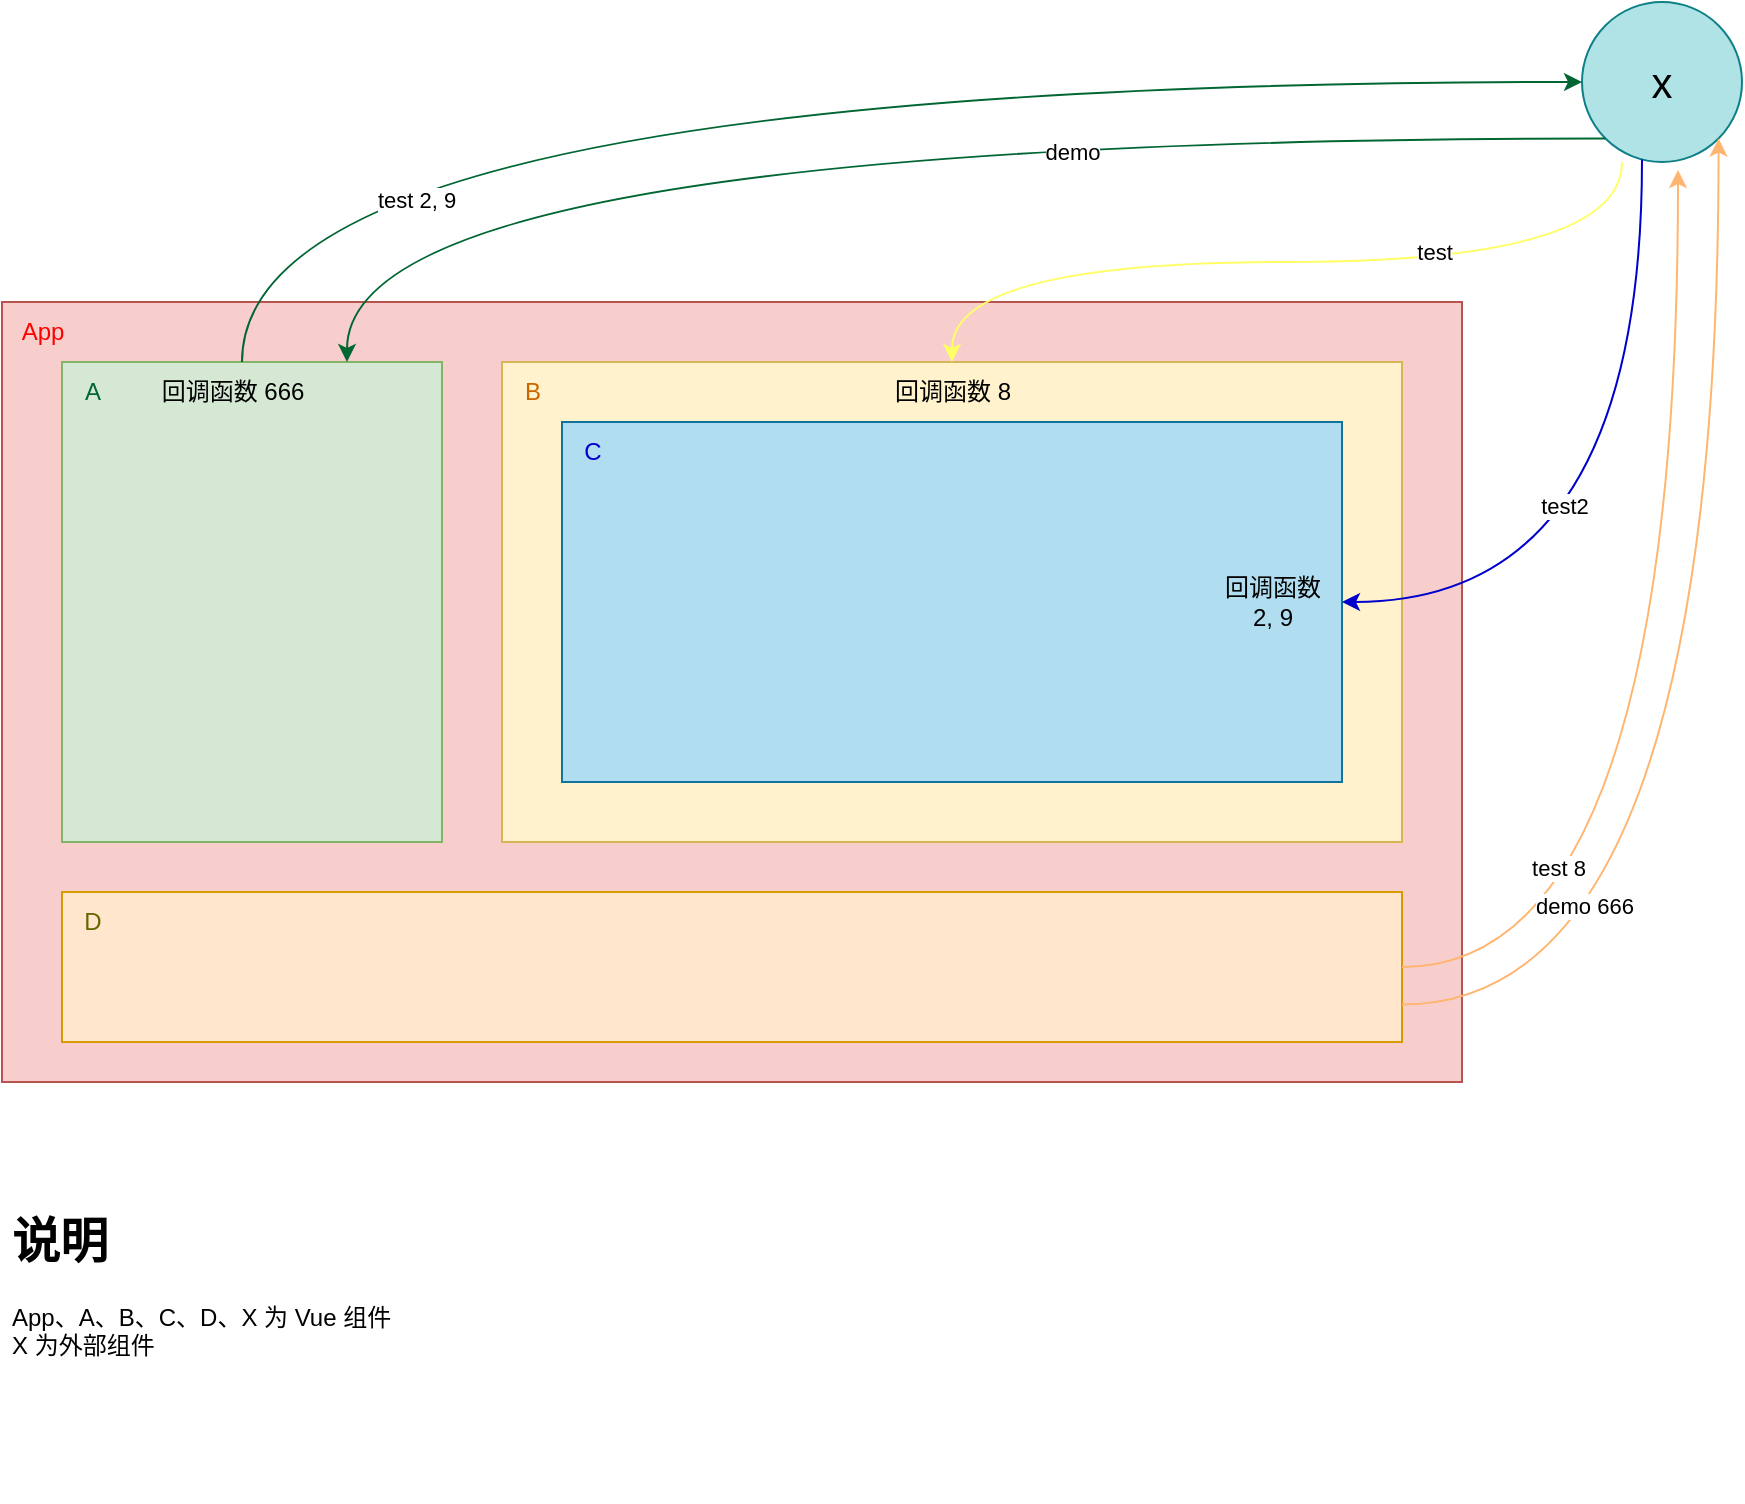 <mxfile version="21.1.2" type="github">
  <diagram name="第 1 页" id="2UtZdCx69uSux1C0_EUT">
    <mxGraphModel dx="1377" dy="788" grid="1" gridSize="10" guides="1" tooltips="1" connect="1" arrows="1" fold="1" page="1" pageScale="1" pageWidth="827" pageHeight="1169" math="0" shadow="0">
      <root>
        <mxCell id="0" />
        <mxCell id="1" parent="0" />
        <mxCell id="YVxBlMprubmVRSB1i5pX-9" value="&lt;font style=&quot;font-size: 21px;&quot;&gt;x&lt;/font&gt;" style="ellipse;whiteSpace=wrap;html=1;aspect=fixed;fillColor=#b0e3e6;strokeColor=#0e8088;" vertex="1" parent="1">
          <mxGeometry x="930" y="130" width="80" height="80" as="geometry" />
        </mxCell>
        <mxCell id="YVxBlMprubmVRSB1i5pX-12" value="" style="group" vertex="1" connectable="0" parent="1">
          <mxGeometry x="140" y="280" width="730" height="390" as="geometry" />
        </mxCell>
        <mxCell id="YVxBlMprubmVRSB1i5pX-1" value="" style="whiteSpace=wrap;html=1;fillColor=#f8cecc;strokeColor=#b85450;" vertex="1" parent="YVxBlMprubmVRSB1i5pX-12">
          <mxGeometry width="730" height="390" as="geometry" />
        </mxCell>
        <mxCell id="YVxBlMprubmVRSB1i5pX-2" value="&lt;font color=&quot;#ff0000&quot;&gt;App&lt;/font&gt;" style="text;html=1;align=center;verticalAlign=middle;resizable=0;points=[];autosize=1;strokeColor=none;fillColor=none;" vertex="1" parent="YVxBlMprubmVRSB1i5pX-12">
          <mxGeometry width="40" height="30" as="geometry" />
        </mxCell>
        <mxCell id="YVxBlMprubmVRSB1i5pX-3" value="" style="whiteSpace=wrap;html=1;fillColor=#d5e8d4;strokeColor=#82b366;" vertex="1" parent="YVxBlMprubmVRSB1i5pX-12">
          <mxGeometry x="30" y="30" width="190" height="240" as="geometry" />
        </mxCell>
        <mxCell id="YVxBlMprubmVRSB1i5pX-4" value="" style="whiteSpace=wrap;html=1;fillColor=#fff2cc;strokeColor=#d6b656;" vertex="1" parent="YVxBlMprubmVRSB1i5pX-12">
          <mxGeometry x="250" y="30" width="450" height="240" as="geometry" />
        </mxCell>
        <mxCell id="YVxBlMprubmVRSB1i5pX-5" value="&lt;font color=&quot;#006633&quot;&gt;A&lt;/font&gt;" style="text;html=1;align=center;verticalAlign=middle;resizable=0;points=[];autosize=1;strokeColor=none;fillColor=none;" vertex="1" parent="YVxBlMprubmVRSB1i5pX-12">
          <mxGeometry x="30" y="30" width="30" height="30" as="geometry" />
        </mxCell>
        <mxCell id="YVxBlMprubmVRSB1i5pX-6" value="&lt;font color=&quot;#cc6600&quot;&gt;B&lt;/font&gt;" style="text;html=1;align=center;verticalAlign=middle;resizable=0;points=[];autosize=1;strokeColor=none;fillColor=none;" vertex="1" parent="YVxBlMprubmVRSB1i5pX-12">
          <mxGeometry x="250" y="30" width="30" height="30" as="geometry" />
        </mxCell>
        <mxCell id="YVxBlMprubmVRSB1i5pX-7" value="" style="whiteSpace=wrap;html=1;fillColor=#ffe6cc;strokeColor=#d79b00;" vertex="1" parent="YVxBlMprubmVRSB1i5pX-12">
          <mxGeometry x="30" y="295" width="670" height="75" as="geometry" />
        </mxCell>
        <mxCell id="YVxBlMprubmVRSB1i5pX-8" value="&lt;font color=&quot;#666600&quot;&gt;D&lt;/font&gt;" style="text;html=1;align=center;verticalAlign=middle;resizable=0;points=[];autosize=1;strokeColor=none;fillColor=none;" vertex="1" parent="YVxBlMprubmVRSB1i5pX-12">
          <mxGeometry x="30" y="295" width="30" height="30" as="geometry" />
        </mxCell>
        <mxCell id="YVxBlMprubmVRSB1i5pX-10" value="" style="whiteSpace=wrap;html=1;fillColor=#b1ddf0;strokeColor=#10739e;" vertex="1" parent="YVxBlMprubmVRSB1i5pX-12">
          <mxGeometry x="280" y="60" width="390" height="180" as="geometry" />
        </mxCell>
        <mxCell id="YVxBlMprubmVRSB1i5pX-11" value="&lt;font color=&quot;#0000cc&quot;&gt;C&lt;/font&gt;" style="text;html=1;align=center;verticalAlign=middle;resizable=0;points=[];autosize=1;strokeColor=none;fillColor=none;" vertex="1" parent="YVxBlMprubmVRSB1i5pX-12">
          <mxGeometry x="280" y="60" width="30" height="30" as="geometry" />
        </mxCell>
        <mxCell id="YVxBlMprubmVRSB1i5pX-21" value="回调函数 666" style="text;html=1;align=center;verticalAlign=middle;resizable=0;points=[];autosize=1;strokeColor=none;fillColor=none;" vertex="1" parent="YVxBlMprubmVRSB1i5pX-12">
          <mxGeometry x="70" y="30" width="90" height="30" as="geometry" />
        </mxCell>
        <mxCell id="YVxBlMprubmVRSB1i5pX-24" value="回调函数 8" style="text;html=1;align=center;verticalAlign=middle;resizable=0;points=[];autosize=1;strokeColor=none;fillColor=none;" vertex="1" parent="YVxBlMprubmVRSB1i5pX-12">
          <mxGeometry x="435" y="30" width="80" height="30" as="geometry" />
        </mxCell>
        <mxCell id="YVxBlMprubmVRSB1i5pX-41" value="回调函数&lt;br&gt;2, 9" style="text;html=1;align=center;verticalAlign=middle;resizable=0;points=[];autosize=1;strokeColor=none;fillColor=none;" vertex="1" parent="YVxBlMprubmVRSB1i5pX-12">
          <mxGeometry x="600" y="130" width="70" height="40" as="geometry" />
        </mxCell>
        <mxCell id="YVxBlMprubmVRSB1i5pX-16" style="edgeStyle=orthogonalEdgeStyle;rounded=0;orthogonalLoop=1;jettySize=auto;html=1;entryX=0;entryY=0.5;entryDx=0;entryDy=0;curved=1;strokeColor=#006633;" edge="1" parent="1" source="YVxBlMprubmVRSB1i5pX-3" target="YVxBlMprubmVRSB1i5pX-9">
          <mxGeometry relative="1" as="geometry">
            <Array as="points">
              <mxPoint x="260" y="170" />
            </Array>
          </mxGeometry>
        </mxCell>
        <mxCell id="YVxBlMprubmVRSB1i5pX-27" value="test 2, 9" style="edgeLabel;html=1;align=center;verticalAlign=middle;resizable=0;points=[];" vertex="1" connectable="0" parent="YVxBlMprubmVRSB1i5pX-16">
          <mxGeometry x="-0.44" y="-59" relative="1" as="geometry">
            <mxPoint as="offset" />
          </mxGeometry>
        </mxCell>
        <mxCell id="YVxBlMprubmVRSB1i5pX-17" style="edgeStyle=orthogonalEdgeStyle;rounded=0;orthogonalLoop=1;jettySize=auto;html=1;exitX=0;exitY=1;exitDx=0;exitDy=0;entryX=0.75;entryY=0;entryDx=0;entryDy=0;curved=1;strokeColor=#006633;" edge="1" parent="1" source="YVxBlMprubmVRSB1i5pX-9" target="YVxBlMprubmVRSB1i5pX-3">
          <mxGeometry relative="1" as="geometry" />
        </mxCell>
        <mxCell id="YVxBlMprubmVRSB1i5pX-19" value="demo" style="edgeLabel;html=1;align=center;verticalAlign=middle;resizable=0;points=[];" vertex="1" connectable="0" parent="YVxBlMprubmVRSB1i5pX-17">
          <mxGeometry x="-0.28" y="6" relative="1" as="geometry">
            <mxPoint as="offset" />
          </mxGeometry>
        </mxCell>
        <mxCell id="YVxBlMprubmVRSB1i5pX-22" style="edgeStyle=orthogonalEdgeStyle;rounded=0;orthogonalLoop=1;jettySize=auto;html=1;curved=1;exitX=0.25;exitY=1;exitDx=0;exitDy=0;exitPerimeter=0;strokeColor=#FFFF66;" edge="1" parent="1" source="YVxBlMprubmVRSB1i5pX-9" target="YVxBlMprubmVRSB1i5pX-4">
          <mxGeometry relative="1" as="geometry" />
        </mxCell>
        <mxCell id="YVxBlMprubmVRSB1i5pX-23" value="test" style="edgeLabel;html=1;align=center;verticalAlign=middle;resizable=0;points=[];" vertex="1" connectable="0" parent="YVxBlMprubmVRSB1i5pX-22">
          <mxGeometry x="-0.338" y="-5" relative="1" as="geometry">
            <mxPoint as="offset" />
          </mxGeometry>
        </mxCell>
        <mxCell id="YVxBlMprubmVRSB1i5pX-25" style="edgeStyle=orthogonalEdgeStyle;rounded=0;orthogonalLoop=1;jettySize=auto;html=1;entryX=1;entryY=0.5;entryDx=0;entryDy=0;curved=1;strokeColor=#0000CC;" edge="1" parent="1" source="YVxBlMprubmVRSB1i5pX-9" target="YVxBlMprubmVRSB1i5pX-10">
          <mxGeometry relative="1" as="geometry">
            <Array as="points">
              <mxPoint x="960" y="430" />
            </Array>
          </mxGeometry>
        </mxCell>
        <mxCell id="YVxBlMprubmVRSB1i5pX-26" value="test2" style="edgeLabel;html=1;align=center;verticalAlign=middle;resizable=0;points=[];" vertex="1" connectable="0" parent="YVxBlMprubmVRSB1i5pX-25">
          <mxGeometry x="-0.067" y="-39" relative="1" as="geometry">
            <mxPoint as="offset" />
          </mxGeometry>
        </mxCell>
        <mxCell id="YVxBlMprubmVRSB1i5pX-42" style="edgeStyle=orthogonalEdgeStyle;rounded=0;orthogonalLoop=1;jettySize=auto;html=1;entryX=0.6;entryY=1.05;entryDx=0;entryDy=0;entryPerimeter=0;curved=1;strokeColor=#FFB570;" edge="1" parent="1" source="YVxBlMprubmVRSB1i5pX-7" target="YVxBlMprubmVRSB1i5pX-9">
          <mxGeometry relative="1" as="geometry" />
        </mxCell>
        <mxCell id="YVxBlMprubmVRSB1i5pX-43" value="test 8" style="edgeLabel;html=1;align=center;verticalAlign=middle;resizable=0;points=[];" vertex="1" connectable="0" parent="YVxBlMprubmVRSB1i5pX-42">
          <mxGeometry x="-0.709" y="51" relative="1" as="geometry">
            <mxPoint y="1" as="offset" />
          </mxGeometry>
        </mxCell>
        <mxCell id="YVxBlMprubmVRSB1i5pX-44" style="edgeStyle=orthogonalEdgeStyle;rounded=0;orthogonalLoop=1;jettySize=auto;html=1;exitX=1;exitY=0.75;exitDx=0;exitDy=0;entryX=1;entryY=1;entryDx=0;entryDy=0;curved=1;strokeColor=#FFB570;" edge="1" parent="1" source="YVxBlMprubmVRSB1i5pX-7" target="YVxBlMprubmVRSB1i5pX-9">
          <mxGeometry relative="1" as="geometry" />
        </mxCell>
        <mxCell id="YVxBlMprubmVRSB1i5pX-46" value="demo 666" style="edgeLabel;html=1;align=center;verticalAlign=middle;resizable=0;points=[];" vertex="1" connectable="0" parent="YVxBlMprubmVRSB1i5pX-44">
          <mxGeometry x="-0.692" y="50" relative="1" as="geometry">
            <mxPoint as="offset" />
          </mxGeometry>
        </mxCell>
        <mxCell id="YVxBlMprubmVRSB1i5pX-50" value="&lt;h1&gt;说明&lt;/h1&gt;&lt;div&gt;App、A、B、C、D、X 为 Vue 组件&lt;/div&gt;&lt;div&gt;X 为外部组件&lt;/div&gt;&lt;div&gt;&amp;nbsp;&lt;span style=&quot;white-space: pre;&quot;&gt;	&lt;/span&gt;&lt;/div&gt;&lt;div&gt;&lt;br&gt;&lt;/div&gt;" style="text;html=1;strokeColor=none;fillColor=none;spacing=5;spacingTop=-20;whiteSpace=wrap;overflow=hidden;rounded=0;" vertex="1" parent="1">
          <mxGeometry x="140" y="730" width="730" height="150" as="geometry" />
        </mxCell>
      </root>
    </mxGraphModel>
  </diagram>
</mxfile>
